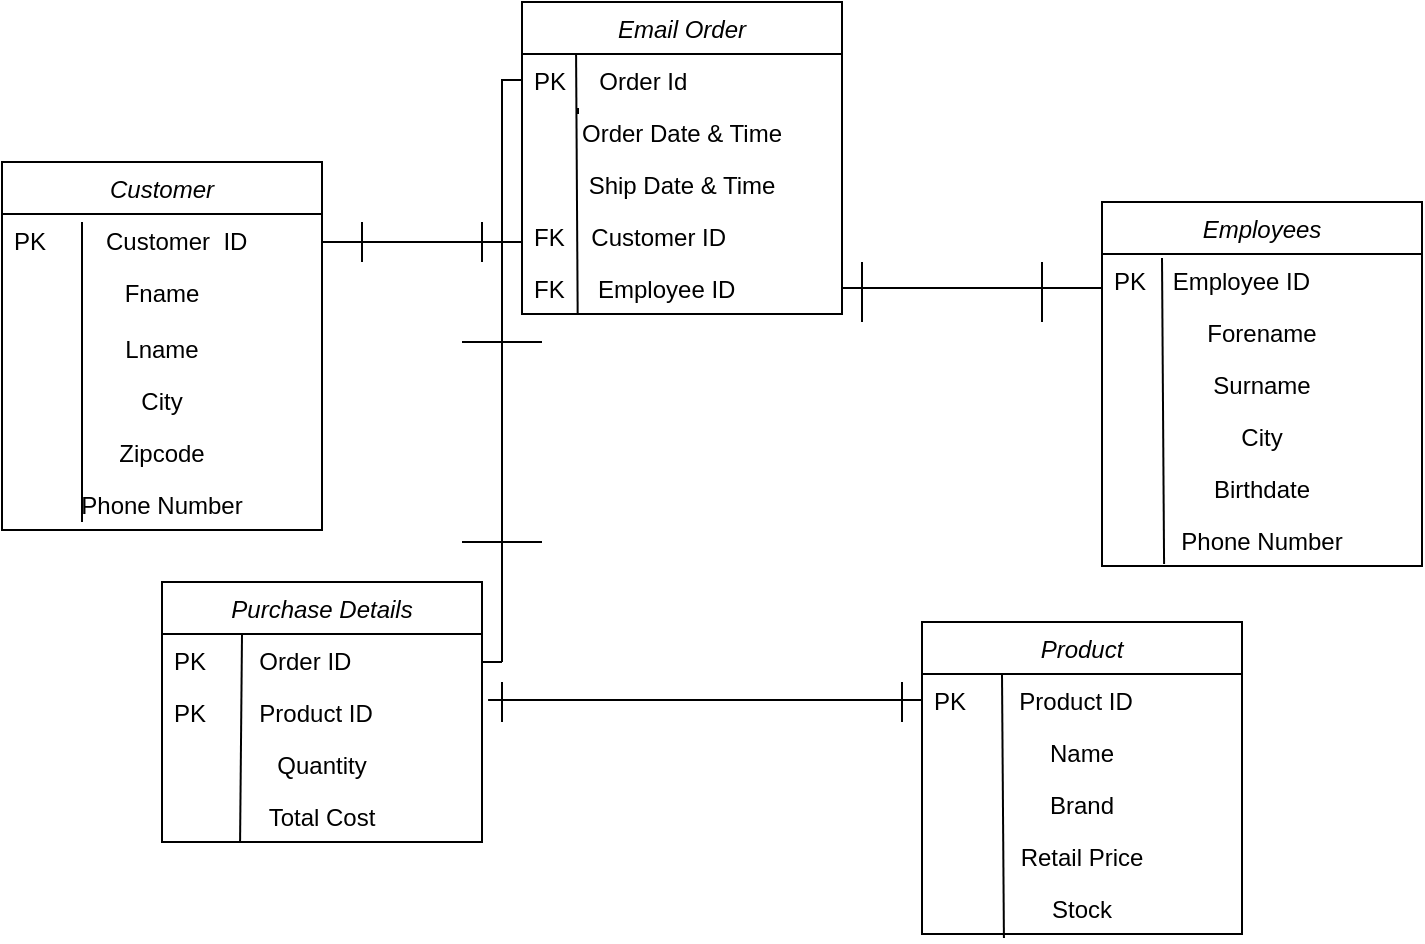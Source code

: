 <mxfile version="21.0.6" type="github">
  <diagram id="C5RBs43oDa-KdzZeNtuy" name="Page-1">
    <mxGraphModel dx="1257" dy="691" grid="1" gridSize="10" guides="1" tooltips="1" connect="1" arrows="1" fold="1" page="1" pageScale="1" pageWidth="827" pageHeight="1169" math="0" shadow="0">
      <root>
        <mxCell id="WIyWlLk6GJQsqaUBKTNV-0" />
        <mxCell id="WIyWlLk6GJQsqaUBKTNV-1" parent="WIyWlLk6GJQsqaUBKTNV-0" />
        <mxCell id="zkfFHV4jXpPFQw0GAbJ--0" value="Customer" style="swimlane;fontStyle=2;align=center;verticalAlign=top;childLayout=stackLayout;horizontal=1;startSize=26;horizontalStack=0;resizeParent=1;resizeLast=0;collapsible=1;marginBottom=0;rounded=0;shadow=0;strokeWidth=1;swimlaneLine=1;movable=0;resizable=0;rotatable=0;deletable=0;editable=0;locked=1;connectable=0;" parent="WIyWlLk6GJQsqaUBKTNV-1" vertex="1">
          <mxGeometry x="80" y="90" width="160" height="184" as="geometry">
            <mxRectangle x="220" y="120" width="160" height="26" as="alternateBounds" />
          </mxGeometry>
        </mxCell>
        <mxCell id="zkfFHV4jXpPFQw0GAbJ--1" value="PK         Customer  ID" style="text;align=left;verticalAlign=top;spacingLeft=4;spacingRight=4;overflow=hidden;rotatable=0;points=[[0,0.5],[1,0.5]];portConstraint=eastwest;" parent="zkfFHV4jXpPFQw0GAbJ--0" vertex="1">
          <mxGeometry y="26" width="160" height="26" as="geometry" />
        </mxCell>
        <mxCell id="3uGAfWkvBqSL7ohZxQG_-47" value="" style="endArrow=none;html=1;rounded=0;" edge="1" parent="zkfFHV4jXpPFQw0GAbJ--0">
          <mxGeometry width="50" height="50" relative="1" as="geometry">
            <mxPoint x="40" y="180" as="sourcePoint" />
            <mxPoint x="40" y="30" as="targetPoint" />
          </mxGeometry>
        </mxCell>
        <mxCell id="zkfFHV4jXpPFQw0GAbJ--3" value="Fname" style="text;align=center;verticalAlign=top;spacingLeft=4;spacingRight=4;overflow=hidden;rotatable=0;points=[[0,0.5],[1,0.5]];portConstraint=eastwest;rounded=0;shadow=0;html=0;" parent="zkfFHV4jXpPFQw0GAbJ--0" vertex="1">
          <mxGeometry y="52" width="160" height="28" as="geometry" />
        </mxCell>
        <mxCell id="3uGAfWkvBqSL7ohZxQG_-0" value="Lname" style="text;align=center;verticalAlign=top;spacingLeft=4;spacingRight=4;overflow=hidden;rotatable=0;points=[[0,0.5],[1,0.5]];portConstraint=eastwest;rounded=0;shadow=0;html=0;" vertex="1" parent="zkfFHV4jXpPFQw0GAbJ--0">
          <mxGeometry y="80" width="160" height="26" as="geometry" />
        </mxCell>
        <mxCell id="3uGAfWkvBqSL7ohZxQG_-1" value="City" style="text;align=center;verticalAlign=top;spacingLeft=4;spacingRight=4;overflow=hidden;rotatable=0;points=[[0,0.5],[1,0.5]];portConstraint=eastwest;rounded=0;shadow=0;html=0;" vertex="1" parent="zkfFHV4jXpPFQw0GAbJ--0">
          <mxGeometry y="106" width="160" height="26" as="geometry" />
        </mxCell>
        <mxCell id="zkfFHV4jXpPFQw0GAbJ--5" value="Zipcode" style="text;align=center;verticalAlign=top;spacingLeft=4;spacingRight=4;overflow=hidden;rotatable=0;points=[[0,0.5],[1,0.5]];portConstraint=eastwest;" parent="zkfFHV4jXpPFQw0GAbJ--0" vertex="1">
          <mxGeometry y="132" width="160" height="26" as="geometry" />
        </mxCell>
        <mxCell id="zkfFHV4jXpPFQw0GAbJ--2" value="Phone Number" style="text;align=center;verticalAlign=top;spacingLeft=4;spacingRight=4;overflow=hidden;rotatable=0;points=[[0,0.5],[1,0.5]];portConstraint=eastwest;rounded=0;shadow=0;html=0;" parent="zkfFHV4jXpPFQw0GAbJ--0" vertex="1">
          <mxGeometry y="158" width="160" height="26" as="geometry" />
        </mxCell>
        <mxCell id="3uGAfWkvBqSL7ohZxQG_-2" value="Email Order" style="swimlane;fontStyle=2;align=center;verticalAlign=top;childLayout=stackLayout;horizontal=1;startSize=26;horizontalStack=0;resizeParent=1;resizeLast=0;collapsible=1;marginBottom=0;rounded=0;shadow=0;strokeWidth=1;movable=0;resizable=0;rotatable=0;deletable=0;editable=0;locked=1;connectable=0;" vertex="1" parent="WIyWlLk6GJQsqaUBKTNV-1">
          <mxGeometry x="340" y="10" width="160" height="156" as="geometry">
            <mxRectangle x="220" y="120" width="160" height="26" as="alternateBounds" />
          </mxGeometry>
        </mxCell>
        <mxCell id="3uGAfWkvBqSL7ohZxQG_-48" value="" style="endArrow=none;html=1;rounded=0;exitX=0.175;exitY=1.038;exitDx=0;exitDy=0;exitPerimeter=0;entryX=0.175;entryY=0.154;entryDx=0;entryDy=0;entryPerimeter=0;" edge="1" parent="3uGAfWkvBqSL7ohZxQG_-2" source="3uGAfWkvBqSL7ohZxQG_-3" target="3uGAfWkvBqSL7ohZxQG_-4">
          <mxGeometry width="50" height="50" relative="1" as="geometry">
            <mxPoint x="-10" y="76" as="sourcePoint" />
            <mxPoint x="40" y="26" as="targetPoint" />
          </mxGeometry>
        </mxCell>
        <mxCell id="3uGAfWkvBqSL7ohZxQG_-59" value="" style="endArrow=none;html=1;rounded=0;exitX=0.174;exitY=1.006;exitDx=0;exitDy=0;exitPerimeter=0;entryX=0.169;entryY=0.006;entryDx=0;entryDy=0;entryPerimeter=0;" edge="1" parent="3uGAfWkvBqSL7ohZxQG_-2" source="3uGAfWkvBqSL7ohZxQG_-7" target="3uGAfWkvBqSL7ohZxQG_-3">
          <mxGeometry width="50" height="50" relative="1" as="geometry">
            <mxPoint x="-20" y="76" as="sourcePoint" />
            <mxPoint x="30" y="26" as="targetPoint" />
          </mxGeometry>
        </mxCell>
        <mxCell id="3uGAfWkvBqSL7ohZxQG_-3" value="PK     Order Id" style="text;align=left;verticalAlign=top;spacingLeft=4;spacingRight=4;overflow=hidden;rotatable=0;points=[[0,0.5],[1,0.5]];portConstraint=eastwest;" vertex="1" parent="3uGAfWkvBqSL7ohZxQG_-2">
          <mxGeometry y="26" width="160" height="26" as="geometry" />
        </mxCell>
        <mxCell id="3uGAfWkvBqSL7ohZxQG_-4" value="Order Date &amp; Time" style="text;align=center;verticalAlign=top;spacingLeft=4;spacingRight=4;overflow=hidden;rotatable=0;points=[[0,0.5],[1,0.5]];portConstraint=eastwest;rounded=0;shadow=0;html=0;" vertex="1" parent="3uGAfWkvBqSL7ohZxQG_-2">
          <mxGeometry y="52" width="160" height="26" as="geometry" />
        </mxCell>
        <mxCell id="3uGAfWkvBqSL7ohZxQG_-5" value="Ship Date &amp; Time" style="text;align=center;verticalAlign=top;spacingLeft=4;spacingRight=4;overflow=hidden;rotatable=0;points=[[0,0.5],[1,0.5]];portConstraint=eastwest;rounded=0;shadow=0;html=0;" vertex="1" parent="3uGAfWkvBqSL7ohZxQG_-2">
          <mxGeometry y="78" width="160" height="26" as="geometry" />
        </mxCell>
        <mxCell id="3uGAfWkvBqSL7ohZxQG_-6" value="FK    Customer ID" style="text;align=left;verticalAlign=top;spacingLeft=4;spacingRight=4;overflow=hidden;rotatable=0;points=[[0,0.5],[1,0.5]];portConstraint=eastwest;rounded=0;shadow=0;html=0;" vertex="1" parent="3uGAfWkvBqSL7ohZxQG_-2">
          <mxGeometry y="104" width="160" height="26" as="geometry" />
        </mxCell>
        <mxCell id="3uGAfWkvBqSL7ohZxQG_-7" value="FK     Employee ID" style="text;align=left;verticalAlign=top;spacingLeft=4;spacingRight=4;overflow=hidden;rotatable=0;points=[[0,0.5],[1,0.5]];portConstraint=eastwest;" vertex="1" parent="3uGAfWkvBqSL7ohZxQG_-2">
          <mxGeometry y="130" width="160" height="26" as="geometry" />
        </mxCell>
        <mxCell id="3uGAfWkvBqSL7ohZxQG_-9" value="Employees" style="swimlane;fontStyle=2;align=center;verticalAlign=top;childLayout=stackLayout;horizontal=1;startSize=26;horizontalStack=0;resizeParent=1;resizeLast=0;collapsible=1;marginBottom=0;rounded=0;shadow=0;strokeWidth=1;movable=0;resizable=0;rotatable=0;deletable=0;editable=0;locked=1;connectable=0;" vertex="1" parent="WIyWlLk6GJQsqaUBKTNV-1">
          <mxGeometry x="630" y="110" width="160" height="182" as="geometry">
            <mxRectangle x="220" y="120" width="160" height="26" as="alternateBounds" />
          </mxGeometry>
        </mxCell>
        <mxCell id="3uGAfWkvBqSL7ohZxQG_-10" value="PK    Employee ID" style="text;align=left;verticalAlign=top;spacingLeft=4;spacingRight=4;overflow=hidden;rotatable=0;points=[[0,0.5],[1,0.5]];portConstraint=eastwest;" vertex="1" parent="3uGAfWkvBqSL7ohZxQG_-9">
          <mxGeometry y="26" width="160" height="26" as="geometry" />
        </mxCell>
        <mxCell id="3uGAfWkvBqSL7ohZxQG_-46" value="" style="endArrow=none;html=1;rounded=0;exitX=0.194;exitY=0.962;exitDx=0;exitDy=0;exitPerimeter=0;" edge="1" parent="3uGAfWkvBqSL7ohZxQG_-9" source="3uGAfWkvBqSL7ohZxQG_-15">
          <mxGeometry width="50" height="50" relative="1" as="geometry">
            <mxPoint x="-20" y="78" as="sourcePoint" />
            <mxPoint x="30" y="28" as="targetPoint" />
          </mxGeometry>
        </mxCell>
        <mxCell id="3uGAfWkvBqSL7ohZxQG_-11" value="Forename" style="text;align=center;verticalAlign=top;spacingLeft=4;spacingRight=4;overflow=hidden;rotatable=0;points=[[0,0.5],[1,0.5]];portConstraint=eastwest;rounded=0;shadow=0;html=0;" vertex="1" parent="3uGAfWkvBqSL7ohZxQG_-9">
          <mxGeometry y="52" width="160" height="26" as="geometry" />
        </mxCell>
        <mxCell id="3uGAfWkvBqSL7ohZxQG_-12" value="Surname" style="text;align=center;verticalAlign=top;spacingLeft=4;spacingRight=4;overflow=hidden;rotatable=0;points=[[0,0.5],[1,0.5]];portConstraint=eastwest;rounded=0;shadow=0;html=0;" vertex="1" parent="3uGAfWkvBqSL7ohZxQG_-9">
          <mxGeometry y="78" width="160" height="26" as="geometry" />
        </mxCell>
        <mxCell id="3uGAfWkvBqSL7ohZxQG_-13" value="City" style="text;align=center;verticalAlign=top;spacingLeft=4;spacingRight=4;overflow=hidden;rotatable=0;points=[[0,0.5],[1,0.5]];portConstraint=eastwest;rounded=0;shadow=0;html=0;" vertex="1" parent="3uGAfWkvBqSL7ohZxQG_-9">
          <mxGeometry y="104" width="160" height="26" as="geometry" />
        </mxCell>
        <mxCell id="3uGAfWkvBqSL7ohZxQG_-14" value="Birthdate" style="text;align=center;verticalAlign=top;spacingLeft=4;spacingRight=4;overflow=hidden;rotatable=0;points=[[0,0.5],[1,0.5]];portConstraint=eastwest;" vertex="1" parent="3uGAfWkvBqSL7ohZxQG_-9">
          <mxGeometry y="130" width="160" height="26" as="geometry" />
        </mxCell>
        <mxCell id="3uGAfWkvBqSL7ohZxQG_-15" value="Phone Number" style="text;align=center;verticalAlign=top;spacingLeft=4;spacingRight=4;overflow=hidden;rotatable=0;points=[[0,0.5],[1,0.5]];portConstraint=eastwest;rounded=0;shadow=0;html=0;" vertex="1" parent="3uGAfWkvBqSL7ohZxQG_-9">
          <mxGeometry y="156" width="160" height="26" as="geometry" />
        </mxCell>
        <mxCell id="3uGAfWkvBqSL7ohZxQG_-16" value="Product" style="swimlane;fontStyle=2;align=center;verticalAlign=top;childLayout=stackLayout;horizontal=1;startSize=26;horizontalStack=0;resizeParent=1;resizeLast=0;collapsible=1;marginBottom=0;rounded=0;shadow=0;strokeWidth=1;movable=0;resizable=0;rotatable=0;deletable=0;editable=0;locked=1;connectable=0;" vertex="1" parent="WIyWlLk6GJQsqaUBKTNV-1">
          <mxGeometry x="540" y="320" width="160" height="156" as="geometry">
            <mxRectangle x="220" y="120" width="160" height="26" as="alternateBounds" />
          </mxGeometry>
        </mxCell>
        <mxCell id="3uGAfWkvBqSL7ohZxQG_-17" value="PK        Product ID" style="text;align=left;verticalAlign=top;spacingLeft=4;spacingRight=4;overflow=hidden;rotatable=0;points=[[0,0.5],[1,0.5]];portConstraint=eastwest;" vertex="1" parent="3uGAfWkvBqSL7ohZxQG_-16">
          <mxGeometry y="26" width="160" height="26" as="geometry" />
        </mxCell>
        <mxCell id="3uGAfWkvBqSL7ohZxQG_-52" value="" style="endArrow=none;html=1;rounded=0;exitX=0.256;exitY=1.077;exitDx=0;exitDy=0;exitPerimeter=0;" edge="1" parent="3uGAfWkvBqSL7ohZxQG_-16" source="3uGAfWkvBqSL7ohZxQG_-21">
          <mxGeometry width="50" height="50" relative="1" as="geometry">
            <mxPoint x="-10" y="76" as="sourcePoint" />
            <mxPoint x="40" y="26" as="targetPoint" />
          </mxGeometry>
        </mxCell>
        <mxCell id="3uGAfWkvBqSL7ohZxQG_-18" value="Name" style="text;align=center;verticalAlign=top;spacingLeft=4;spacingRight=4;overflow=hidden;rotatable=0;points=[[0,0.5],[1,0.5]];portConstraint=eastwest;rounded=0;shadow=0;html=0;" vertex="1" parent="3uGAfWkvBqSL7ohZxQG_-16">
          <mxGeometry y="52" width="160" height="26" as="geometry" />
        </mxCell>
        <mxCell id="3uGAfWkvBqSL7ohZxQG_-19" value="Brand" style="text;align=center;verticalAlign=top;spacingLeft=4;spacingRight=4;overflow=hidden;rotatable=0;points=[[0,0.5],[1,0.5]];portConstraint=eastwest;rounded=0;shadow=0;html=0;" vertex="1" parent="3uGAfWkvBqSL7ohZxQG_-16">
          <mxGeometry y="78" width="160" height="26" as="geometry" />
        </mxCell>
        <mxCell id="3uGAfWkvBqSL7ohZxQG_-20" value="Retail Price" style="text;align=center;verticalAlign=top;spacingLeft=4;spacingRight=4;overflow=hidden;rotatable=0;points=[[0,0.5],[1,0.5]];portConstraint=eastwest;rounded=0;shadow=0;html=0;" vertex="1" parent="3uGAfWkvBqSL7ohZxQG_-16">
          <mxGeometry y="104" width="160" height="26" as="geometry" />
        </mxCell>
        <mxCell id="3uGAfWkvBqSL7ohZxQG_-21" value="Stock" style="text;align=center;verticalAlign=top;spacingLeft=4;spacingRight=4;overflow=hidden;rotatable=0;points=[[0,0.5],[1,0.5]];portConstraint=eastwest;" vertex="1" parent="3uGAfWkvBqSL7ohZxQG_-16">
          <mxGeometry y="130" width="160" height="26" as="geometry" />
        </mxCell>
        <mxCell id="3uGAfWkvBqSL7ohZxQG_-23" value="Purchase Details" style="swimlane;fontStyle=2;align=center;verticalAlign=top;childLayout=stackLayout;horizontal=1;startSize=26;horizontalStack=0;resizeParent=1;resizeLast=0;collapsible=1;marginBottom=0;rounded=0;shadow=0;strokeWidth=1;movable=0;resizable=0;rotatable=0;deletable=0;editable=0;locked=1;connectable=0;" vertex="1" parent="WIyWlLk6GJQsqaUBKTNV-1">
          <mxGeometry x="160" y="300" width="160" height="130" as="geometry">
            <mxRectangle x="220" y="120" width="160" height="26" as="alternateBounds" />
          </mxGeometry>
        </mxCell>
        <mxCell id="3uGAfWkvBqSL7ohZxQG_-53" value="" style="endArrow=none;html=1;rounded=0;exitX=0.244;exitY=1;exitDx=0;exitDy=0;exitPerimeter=0;" edge="1" parent="3uGAfWkvBqSL7ohZxQG_-23" source="3uGAfWkvBqSL7ohZxQG_-27">
          <mxGeometry width="50" height="50" relative="1" as="geometry">
            <mxPoint x="-10" y="76" as="sourcePoint" />
            <mxPoint x="40" y="26" as="targetPoint" />
          </mxGeometry>
        </mxCell>
        <mxCell id="3uGAfWkvBqSL7ohZxQG_-24" value="PK        Order ID" style="text;align=left;verticalAlign=top;spacingLeft=4;spacingRight=4;overflow=hidden;rotatable=0;points=[[0,0.5],[1,0.5]];portConstraint=eastwest;" vertex="1" parent="3uGAfWkvBqSL7ohZxQG_-23">
          <mxGeometry y="26" width="160" height="26" as="geometry" />
        </mxCell>
        <mxCell id="3uGAfWkvBqSL7ohZxQG_-25" value="PK        Product ID" style="text;align=left;verticalAlign=top;spacingLeft=4;spacingRight=4;overflow=hidden;rotatable=0;points=[[0,0.5],[1,0.5]];portConstraint=eastwest;rounded=0;shadow=0;html=0;" vertex="1" parent="3uGAfWkvBqSL7ohZxQG_-23">
          <mxGeometry y="52" width="160" height="26" as="geometry" />
        </mxCell>
        <mxCell id="3uGAfWkvBqSL7ohZxQG_-26" value="Quantity" style="text;align=center;verticalAlign=top;spacingLeft=4;spacingRight=4;overflow=hidden;rotatable=0;points=[[0,0.5],[1,0.5]];portConstraint=eastwest;rounded=0;shadow=0;html=0;" vertex="1" parent="3uGAfWkvBqSL7ohZxQG_-23">
          <mxGeometry y="78" width="160" height="26" as="geometry" />
        </mxCell>
        <mxCell id="3uGAfWkvBqSL7ohZxQG_-27" value="Total Cost" style="text;align=center;verticalAlign=top;spacingLeft=4;spacingRight=4;overflow=hidden;rotatable=0;points=[[0,0.5],[1,0.5]];portConstraint=eastwest;rounded=0;shadow=0;html=0;" vertex="1" parent="3uGAfWkvBqSL7ohZxQG_-23">
          <mxGeometry y="104" width="160" height="26" as="geometry" />
        </mxCell>
        <mxCell id="3uGAfWkvBqSL7ohZxQG_-29" value="" style="endArrow=none;html=1;rounded=0;" edge="1" parent="WIyWlLk6GJQsqaUBKTNV-1">
          <mxGeometry width="50" height="50" relative="1" as="geometry">
            <mxPoint x="250" y="130" as="sourcePoint" />
            <mxPoint x="340" y="130" as="targetPoint" />
            <Array as="points">
              <mxPoint x="240" y="130" />
              <mxPoint x="250" y="130" />
            </Array>
          </mxGeometry>
        </mxCell>
        <mxCell id="3uGAfWkvBqSL7ohZxQG_-30" value="" style="endArrow=none;html=1;rounded=0;exitX=1;exitY=0.5;exitDx=0;exitDy=0;" edge="1" parent="WIyWlLk6GJQsqaUBKTNV-1" source="3uGAfWkvBqSL7ohZxQG_-7">
          <mxGeometry width="50" height="50" relative="1" as="geometry">
            <mxPoint x="500" y="149" as="sourcePoint" />
            <mxPoint x="630" y="153" as="targetPoint" />
          </mxGeometry>
        </mxCell>
        <mxCell id="3uGAfWkvBqSL7ohZxQG_-34" value="" style="endArrow=none;html=1;rounded=0;entryX=0;entryY=0.5;entryDx=0;entryDy=0;exitX=1.019;exitY=0.269;exitDx=0;exitDy=0;exitPerimeter=0;" edge="1" parent="WIyWlLk6GJQsqaUBKTNV-1" source="3uGAfWkvBqSL7ohZxQG_-25" target="3uGAfWkvBqSL7ohZxQG_-17">
          <mxGeometry width="50" height="50" relative="1" as="geometry">
            <mxPoint x="350" y="360" as="sourcePoint" />
            <mxPoint x="400" y="310" as="targetPoint" />
          </mxGeometry>
        </mxCell>
        <mxCell id="3uGAfWkvBqSL7ohZxQG_-35" value="" style="endArrow=none;html=1;rounded=0;" edge="1" parent="WIyWlLk6GJQsqaUBKTNV-1">
          <mxGeometry width="50" height="50" relative="1" as="geometry">
            <mxPoint x="260" y="140" as="sourcePoint" />
            <mxPoint x="260" y="120" as="targetPoint" />
          </mxGeometry>
        </mxCell>
        <mxCell id="3uGAfWkvBqSL7ohZxQG_-36" value="" style="endArrow=none;html=1;rounded=0;movable=1;resizable=1;rotatable=1;deletable=1;editable=1;locked=0;connectable=1;" edge="1" parent="WIyWlLk6GJQsqaUBKTNV-1">
          <mxGeometry width="50" height="50" relative="1" as="geometry">
            <mxPoint x="330" y="140" as="sourcePoint" />
            <mxPoint x="330" y="120" as="targetPoint" />
            <Array as="points" />
          </mxGeometry>
        </mxCell>
        <mxCell id="3uGAfWkvBqSL7ohZxQG_-37" value="" style="endArrow=none;html=1;rounded=0;movable=1;resizable=1;rotatable=1;deletable=1;editable=1;locked=0;connectable=1;" edge="1" parent="WIyWlLk6GJQsqaUBKTNV-1">
          <mxGeometry width="50" height="50" relative="1" as="geometry">
            <mxPoint x="330" y="140" as="sourcePoint" />
            <mxPoint x="330" y="120" as="targetPoint" />
            <Array as="points" />
          </mxGeometry>
        </mxCell>
        <mxCell id="3uGAfWkvBqSL7ohZxQG_-38" value="" style="endArrow=none;html=1;rounded=0;movable=1;resizable=1;rotatable=1;deletable=1;editable=1;locked=0;connectable=1;" edge="1" parent="WIyWlLk6GJQsqaUBKTNV-1">
          <mxGeometry width="50" height="50" relative="1" as="geometry">
            <mxPoint x="340" y="150" as="sourcePoint" />
            <mxPoint x="340" y="130" as="targetPoint" />
            <Array as="points" />
          </mxGeometry>
        </mxCell>
        <mxCell id="3uGAfWkvBqSL7ohZxQG_-39" value="" style="endArrow=none;html=1;rounded=0;movable=1;resizable=1;rotatable=1;deletable=1;editable=1;locked=0;connectable=1;" edge="1" parent="WIyWlLk6GJQsqaUBKTNV-1">
          <mxGeometry width="50" height="50" relative="1" as="geometry">
            <mxPoint x="510" y="170" as="sourcePoint" />
            <mxPoint x="510" y="140" as="targetPoint" />
            <Array as="points" />
          </mxGeometry>
        </mxCell>
        <mxCell id="3uGAfWkvBqSL7ohZxQG_-40" value="" style="endArrow=none;html=1;rounded=0;movable=1;resizable=1;rotatable=1;deletable=1;editable=1;locked=0;connectable=1;" edge="1" parent="WIyWlLk6GJQsqaUBKTNV-1">
          <mxGeometry width="50" height="50" relative="1" as="geometry">
            <mxPoint x="600" y="170" as="sourcePoint" />
            <mxPoint x="600" y="140" as="targetPoint" />
            <Array as="points" />
          </mxGeometry>
        </mxCell>
        <mxCell id="3uGAfWkvBqSL7ohZxQG_-42" value="" style="endArrow=none;html=1;rounded=0;movable=1;resizable=1;rotatable=1;deletable=1;editable=1;locked=0;connectable=1;" edge="1" parent="WIyWlLk6GJQsqaUBKTNV-1">
          <mxGeometry width="50" height="50" relative="1" as="geometry">
            <mxPoint x="330" y="370" as="sourcePoint" />
            <mxPoint x="330" y="350" as="targetPoint" />
            <Array as="points" />
          </mxGeometry>
        </mxCell>
        <mxCell id="3uGAfWkvBqSL7ohZxQG_-43" value="" style="endArrow=none;html=1;rounded=0;movable=1;resizable=1;rotatable=1;deletable=1;editable=1;locked=0;connectable=1;" edge="1" parent="WIyWlLk6GJQsqaUBKTNV-1">
          <mxGeometry width="50" height="50" relative="1" as="geometry">
            <mxPoint x="530" y="370" as="sourcePoint" />
            <mxPoint x="530" y="350" as="targetPoint" />
            <Array as="points" />
          </mxGeometry>
        </mxCell>
        <mxCell id="3uGAfWkvBqSL7ohZxQG_-55" value="" style="endArrow=none;html=1;rounded=0;entryX=0;entryY=0.5;entryDx=0;entryDy=0;" edge="1" parent="WIyWlLk6GJQsqaUBKTNV-1" target="3uGAfWkvBqSL7ohZxQG_-3">
          <mxGeometry width="50" height="50" relative="1" as="geometry">
            <mxPoint x="330" y="340" as="sourcePoint" />
            <mxPoint x="470" y="230" as="targetPoint" />
            <Array as="points">
              <mxPoint x="330" y="49" />
            </Array>
          </mxGeometry>
        </mxCell>
        <mxCell id="3uGAfWkvBqSL7ohZxQG_-57" value="" style="endArrow=none;html=1;rounded=0;" edge="1" parent="WIyWlLk6GJQsqaUBKTNV-1">
          <mxGeometry width="50" height="50" relative="1" as="geometry">
            <mxPoint x="330" y="340" as="sourcePoint" />
            <mxPoint x="320" y="340" as="targetPoint" />
            <Array as="points">
              <mxPoint x="320" y="340" />
            </Array>
          </mxGeometry>
        </mxCell>
        <mxCell id="3uGAfWkvBqSL7ohZxQG_-58" value="" style="endArrow=none;html=1;rounded=0;" edge="1" parent="WIyWlLk6GJQsqaUBKTNV-1">
          <mxGeometry width="50" height="50" relative="1" as="geometry">
            <mxPoint x="320" y="140" as="sourcePoint" />
            <mxPoint x="320" y="120" as="targetPoint" />
          </mxGeometry>
        </mxCell>
        <mxCell id="3uGAfWkvBqSL7ohZxQG_-60" value="" style="endArrow=none;html=1;rounded=0;" edge="1" parent="WIyWlLk6GJQsqaUBKTNV-1">
          <mxGeometry width="50" height="50" relative="1" as="geometry">
            <mxPoint x="350" y="280" as="sourcePoint" />
            <mxPoint x="310" y="280" as="targetPoint" />
          </mxGeometry>
        </mxCell>
        <mxCell id="3uGAfWkvBqSL7ohZxQG_-61" value="" style="endArrow=none;html=1;rounded=0;" edge="1" parent="WIyWlLk6GJQsqaUBKTNV-1">
          <mxGeometry width="50" height="50" relative="1" as="geometry">
            <mxPoint x="350" y="180" as="sourcePoint" />
            <mxPoint x="310" y="180" as="targetPoint" />
          </mxGeometry>
        </mxCell>
      </root>
    </mxGraphModel>
  </diagram>
</mxfile>
